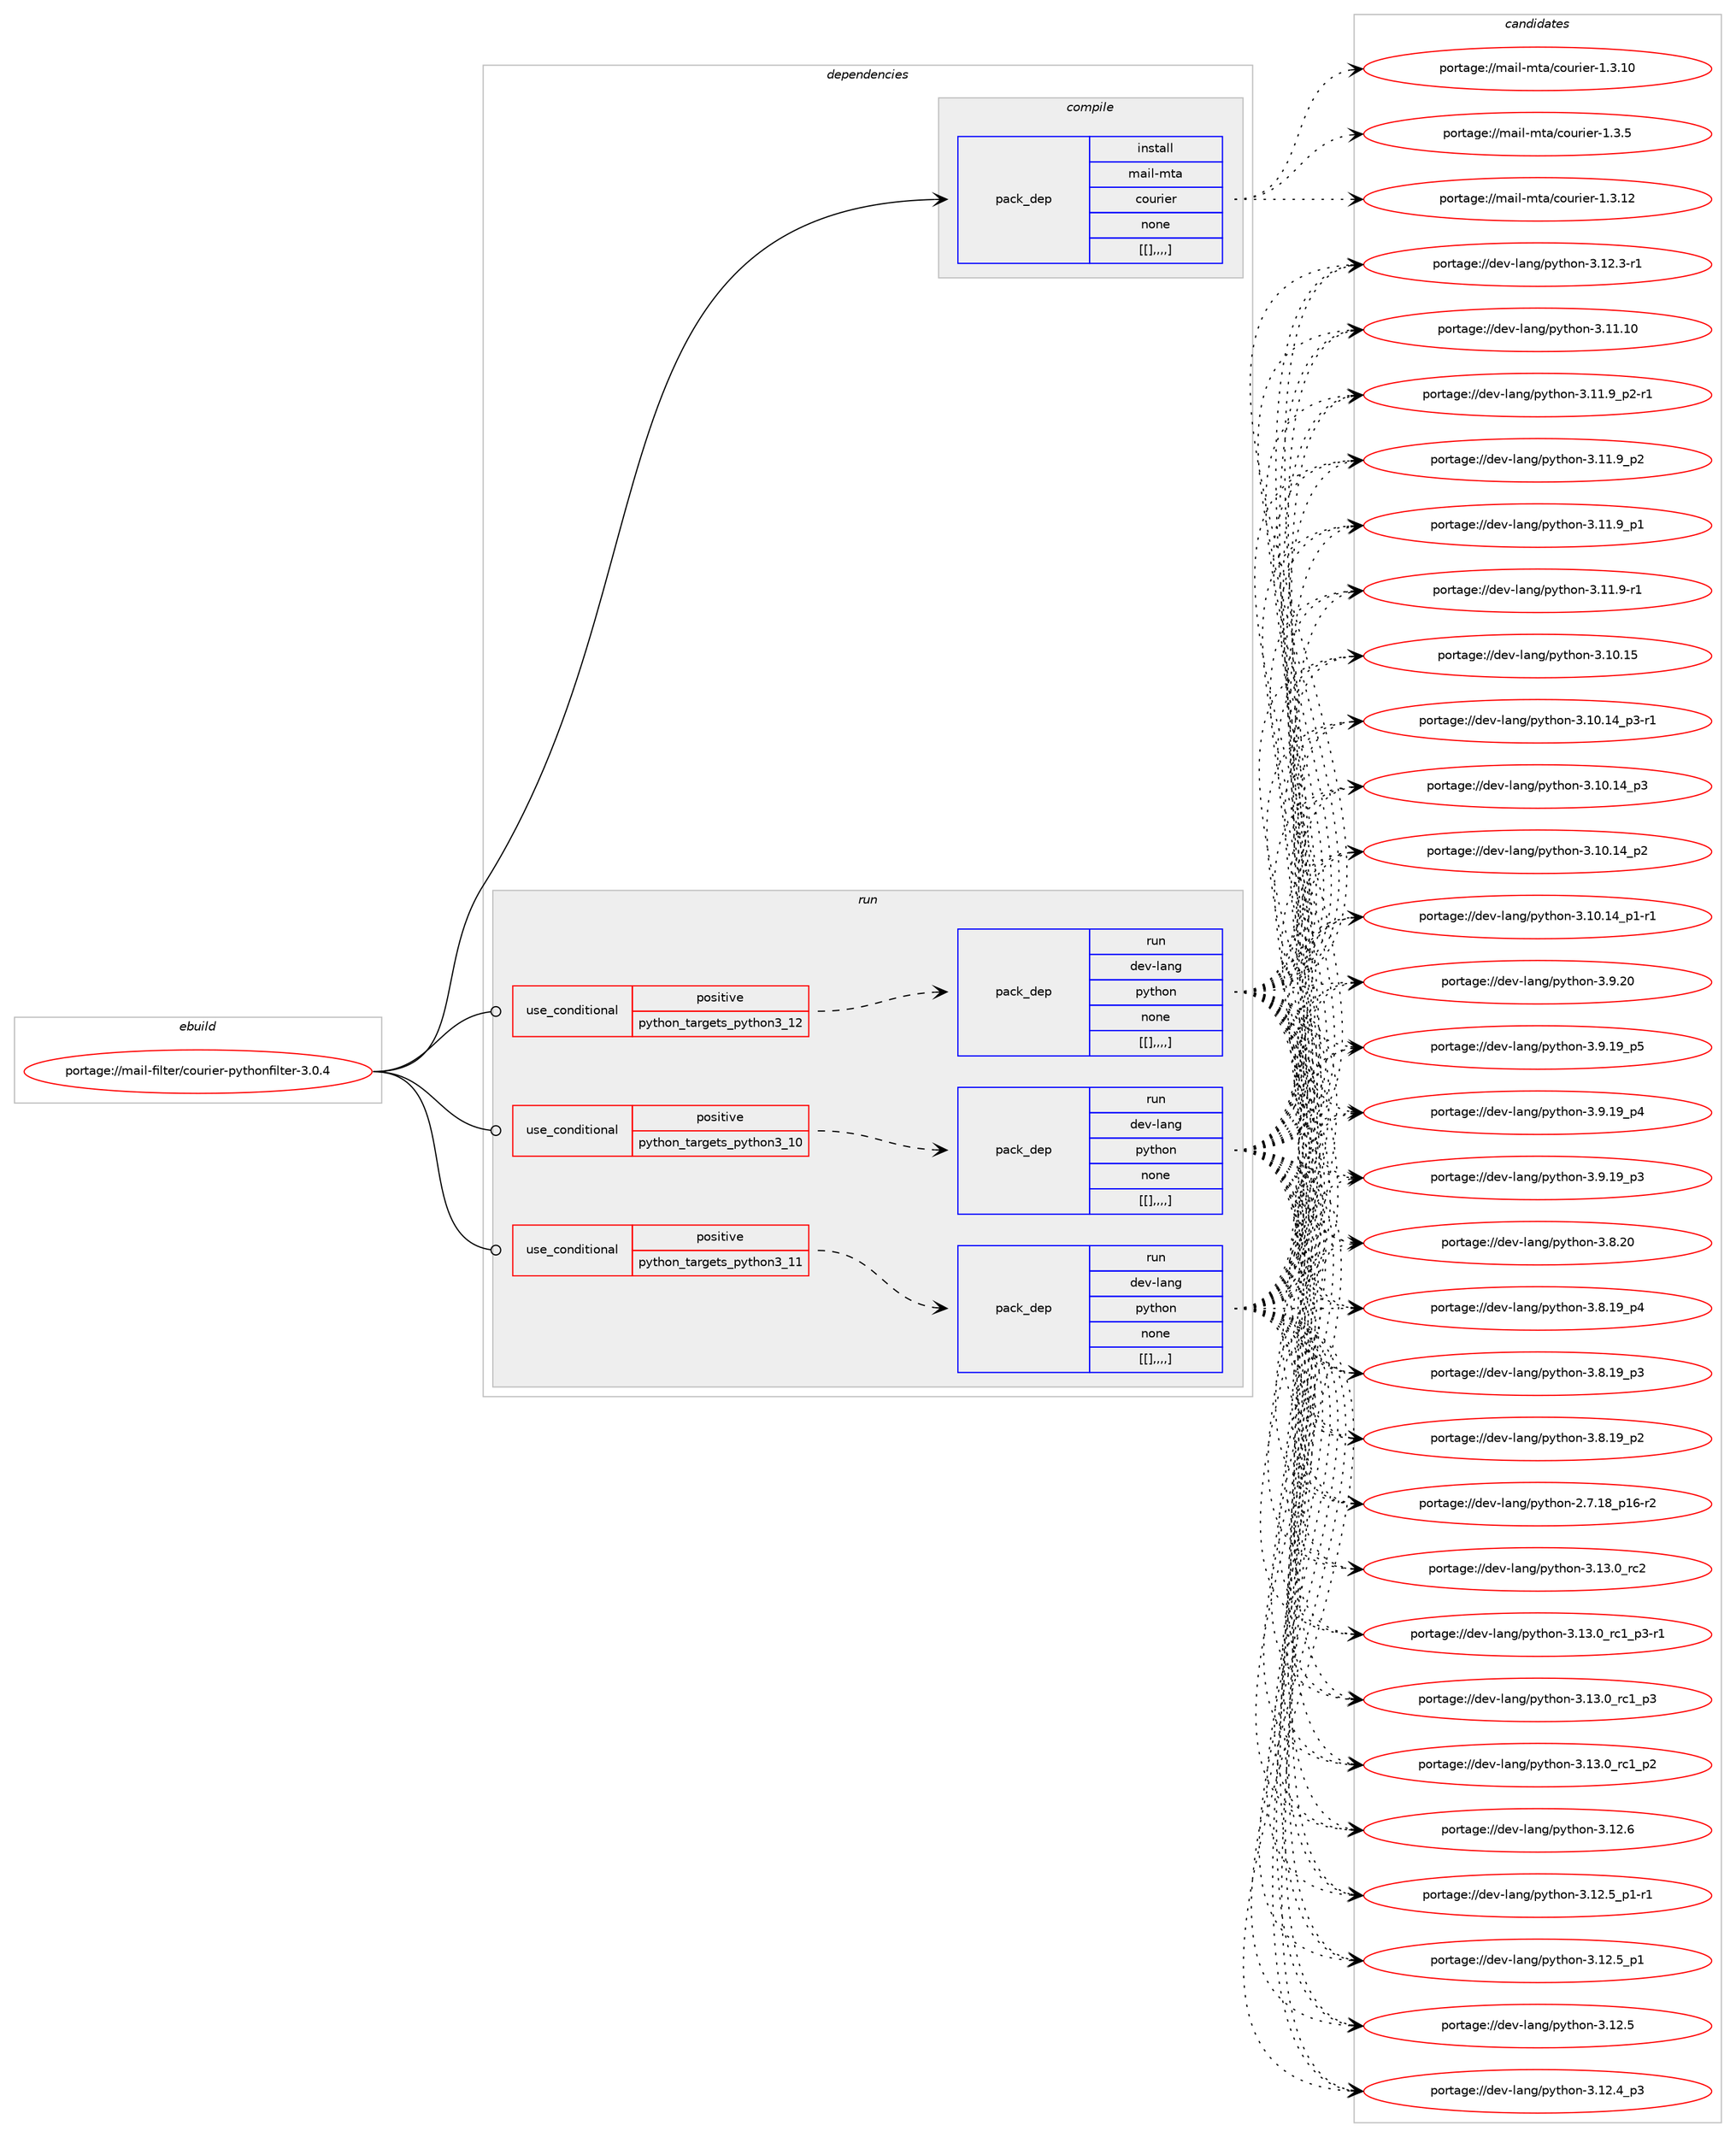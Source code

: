 digraph prolog {

# *************
# Graph options
# *************

newrank=true;
concentrate=true;
compound=true;
graph [rankdir=LR,fontname=Helvetica,fontsize=10,ranksep=1.5];#, ranksep=2.5, nodesep=0.2];
edge  [arrowhead=vee];
node  [fontname=Helvetica,fontsize=10];

# **********
# The ebuild
# **********

subgraph cluster_leftcol {
color=gray;
label=<<i>ebuild</i>>;
id [label="portage://mail-filter/courier-pythonfilter-3.0.4", color=red, width=4, href="../mail-filter/courier-pythonfilter-3.0.4.svg"];
}

# ****************
# The dependencies
# ****************

subgraph cluster_midcol {
color=gray;
label=<<i>dependencies</i>>;
subgraph cluster_compile {
fillcolor="#eeeeee";
style=filled;
label=<<i>compile</i>>;
subgraph pack217206 {
dependency292285 [label=<<TABLE BORDER="0" CELLBORDER="1" CELLSPACING="0" CELLPADDING="4" WIDTH="220"><TR><TD ROWSPAN="6" CELLPADDING="30">pack_dep</TD></TR><TR><TD WIDTH="110">install</TD></TR><TR><TD>mail-mta</TD></TR><TR><TD>courier</TD></TR><TR><TD>none</TD></TR><TR><TD>[[],,,,]</TD></TR></TABLE>>, shape=none, color=blue];
}
id:e -> dependency292285:w [weight=20,style="solid",arrowhead="vee"];
}
subgraph cluster_compileandrun {
fillcolor="#eeeeee";
style=filled;
label=<<i>compile and run</i>>;
}
subgraph cluster_run {
fillcolor="#eeeeee";
style=filled;
label=<<i>run</i>>;
subgraph cond72653 {
dependency292286 [label=<<TABLE BORDER="0" CELLBORDER="1" CELLSPACING="0" CELLPADDING="4"><TR><TD ROWSPAN="3" CELLPADDING="10">use_conditional</TD></TR><TR><TD>positive</TD></TR><TR><TD>python_targets_python3_10</TD></TR></TABLE>>, shape=none, color=red];
subgraph pack217207 {
dependency292287 [label=<<TABLE BORDER="0" CELLBORDER="1" CELLSPACING="0" CELLPADDING="4" WIDTH="220"><TR><TD ROWSPAN="6" CELLPADDING="30">pack_dep</TD></TR><TR><TD WIDTH="110">run</TD></TR><TR><TD>dev-lang</TD></TR><TR><TD>python</TD></TR><TR><TD>none</TD></TR><TR><TD>[[],,,,]</TD></TR></TABLE>>, shape=none, color=blue];
}
dependency292286:e -> dependency292287:w [weight=20,style="dashed",arrowhead="vee"];
}
id:e -> dependency292286:w [weight=20,style="solid",arrowhead="odot"];
subgraph cond72654 {
dependency292288 [label=<<TABLE BORDER="0" CELLBORDER="1" CELLSPACING="0" CELLPADDING="4"><TR><TD ROWSPAN="3" CELLPADDING="10">use_conditional</TD></TR><TR><TD>positive</TD></TR><TR><TD>python_targets_python3_11</TD></TR></TABLE>>, shape=none, color=red];
subgraph pack217208 {
dependency292289 [label=<<TABLE BORDER="0" CELLBORDER="1" CELLSPACING="0" CELLPADDING="4" WIDTH="220"><TR><TD ROWSPAN="6" CELLPADDING="30">pack_dep</TD></TR><TR><TD WIDTH="110">run</TD></TR><TR><TD>dev-lang</TD></TR><TR><TD>python</TD></TR><TR><TD>none</TD></TR><TR><TD>[[],,,,]</TD></TR></TABLE>>, shape=none, color=blue];
}
dependency292288:e -> dependency292289:w [weight=20,style="dashed",arrowhead="vee"];
}
id:e -> dependency292288:w [weight=20,style="solid",arrowhead="odot"];
subgraph cond72655 {
dependency292290 [label=<<TABLE BORDER="0" CELLBORDER="1" CELLSPACING="0" CELLPADDING="4"><TR><TD ROWSPAN="3" CELLPADDING="10">use_conditional</TD></TR><TR><TD>positive</TD></TR><TR><TD>python_targets_python3_12</TD></TR></TABLE>>, shape=none, color=red];
subgraph pack217209 {
dependency292291 [label=<<TABLE BORDER="0" CELLBORDER="1" CELLSPACING="0" CELLPADDING="4" WIDTH="220"><TR><TD ROWSPAN="6" CELLPADDING="30">pack_dep</TD></TR><TR><TD WIDTH="110">run</TD></TR><TR><TD>dev-lang</TD></TR><TR><TD>python</TD></TR><TR><TD>none</TD></TR><TR><TD>[[],,,,]</TD></TR></TABLE>>, shape=none, color=blue];
}
dependency292290:e -> dependency292291:w [weight=20,style="dashed",arrowhead="vee"];
}
id:e -> dependency292290:w [weight=20,style="solid",arrowhead="odot"];
}
}

# **************
# The candidates
# **************

subgraph cluster_choices {
rank=same;
color=gray;
label=<<i>candidates</i>>;

subgraph choice217206 {
color=black;
nodesep=1;
choice109971051084510911697479911111711410510111445494651464950 [label="portage://mail-mta/courier-1.3.12", color=red, width=4,href="../mail-mta/courier-1.3.12.svg"];
choice109971051084510911697479911111711410510111445494651464948 [label="portage://mail-mta/courier-1.3.10", color=red, width=4,href="../mail-mta/courier-1.3.10.svg"];
choice1099710510845109116974799111117114105101114454946514653 [label="portage://mail-mta/courier-1.3.5", color=red, width=4,href="../mail-mta/courier-1.3.5.svg"];
dependency292285:e -> choice109971051084510911697479911111711410510111445494651464950:w [style=dotted,weight="100"];
dependency292285:e -> choice109971051084510911697479911111711410510111445494651464948:w [style=dotted,weight="100"];
dependency292285:e -> choice1099710510845109116974799111117114105101114454946514653:w [style=dotted,weight="100"];
}
subgraph choice217207 {
color=black;
nodesep=1;
choice10010111845108971101034711212111610411111045514649514648951149950 [label="portage://dev-lang/python-3.13.0_rc2", color=red, width=4,href="../dev-lang/python-3.13.0_rc2.svg"];
choice1001011184510897110103471121211161041111104551464951464895114994995112514511449 [label="portage://dev-lang/python-3.13.0_rc1_p3-r1", color=red, width=4,href="../dev-lang/python-3.13.0_rc1_p3-r1.svg"];
choice100101118451089711010347112121116104111110455146495146489511499499511251 [label="portage://dev-lang/python-3.13.0_rc1_p3", color=red, width=4,href="../dev-lang/python-3.13.0_rc1_p3.svg"];
choice100101118451089711010347112121116104111110455146495146489511499499511250 [label="portage://dev-lang/python-3.13.0_rc1_p2", color=red, width=4,href="../dev-lang/python-3.13.0_rc1_p2.svg"];
choice10010111845108971101034711212111610411111045514649504654 [label="portage://dev-lang/python-3.12.6", color=red, width=4,href="../dev-lang/python-3.12.6.svg"];
choice1001011184510897110103471121211161041111104551464950465395112494511449 [label="portage://dev-lang/python-3.12.5_p1-r1", color=red, width=4,href="../dev-lang/python-3.12.5_p1-r1.svg"];
choice100101118451089711010347112121116104111110455146495046539511249 [label="portage://dev-lang/python-3.12.5_p1", color=red, width=4,href="../dev-lang/python-3.12.5_p1.svg"];
choice10010111845108971101034711212111610411111045514649504653 [label="portage://dev-lang/python-3.12.5", color=red, width=4,href="../dev-lang/python-3.12.5.svg"];
choice100101118451089711010347112121116104111110455146495046529511251 [label="portage://dev-lang/python-3.12.4_p3", color=red, width=4,href="../dev-lang/python-3.12.4_p3.svg"];
choice100101118451089711010347112121116104111110455146495046514511449 [label="portage://dev-lang/python-3.12.3-r1", color=red, width=4,href="../dev-lang/python-3.12.3-r1.svg"];
choice1001011184510897110103471121211161041111104551464949464948 [label="portage://dev-lang/python-3.11.10", color=red, width=4,href="../dev-lang/python-3.11.10.svg"];
choice1001011184510897110103471121211161041111104551464949465795112504511449 [label="portage://dev-lang/python-3.11.9_p2-r1", color=red, width=4,href="../dev-lang/python-3.11.9_p2-r1.svg"];
choice100101118451089711010347112121116104111110455146494946579511250 [label="portage://dev-lang/python-3.11.9_p2", color=red, width=4,href="../dev-lang/python-3.11.9_p2.svg"];
choice100101118451089711010347112121116104111110455146494946579511249 [label="portage://dev-lang/python-3.11.9_p1", color=red, width=4,href="../dev-lang/python-3.11.9_p1.svg"];
choice100101118451089711010347112121116104111110455146494946574511449 [label="portage://dev-lang/python-3.11.9-r1", color=red, width=4,href="../dev-lang/python-3.11.9-r1.svg"];
choice1001011184510897110103471121211161041111104551464948464953 [label="portage://dev-lang/python-3.10.15", color=red, width=4,href="../dev-lang/python-3.10.15.svg"];
choice100101118451089711010347112121116104111110455146494846495295112514511449 [label="portage://dev-lang/python-3.10.14_p3-r1", color=red, width=4,href="../dev-lang/python-3.10.14_p3-r1.svg"];
choice10010111845108971101034711212111610411111045514649484649529511251 [label="portage://dev-lang/python-3.10.14_p3", color=red, width=4,href="../dev-lang/python-3.10.14_p3.svg"];
choice10010111845108971101034711212111610411111045514649484649529511250 [label="portage://dev-lang/python-3.10.14_p2", color=red, width=4,href="../dev-lang/python-3.10.14_p2.svg"];
choice100101118451089711010347112121116104111110455146494846495295112494511449 [label="portage://dev-lang/python-3.10.14_p1-r1", color=red, width=4,href="../dev-lang/python-3.10.14_p1-r1.svg"];
choice10010111845108971101034711212111610411111045514657465048 [label="portage://dev-lang/python-3.9.20", color=red, width=4,href="../dev-lang/python-3.9.20.svg"];
choice100101118451089711010347112121116104111110455146574649579511253 [label="portage://dev-lang/python-3.9.19_p5", color=red, width=4,href="../dev-lang/python-3.9.19_p5.svg"];
choice100101118451089711010347112121116104111110455146574649579511252 [label="portage://dev-lang/python-3.9.19_p4", color=red, width=4,href="../dev-lang/python-3.9.19_p4.svg"];
choice100101118451089711010347112121116104111110455146574649579511251 [label="portage://dev-lang/python-3.9.19_p3", color=red, width=4,href="../dev-lang/python-3.9.19_p3.svg"];
choice10010111845108971101034711212111610411111045514656465048 [label="portage://dev-lang/python-3.8.20", color=red, width=4,href="../dev-lang/python-3.8.20.svg"];
choice100101118451089711010347112121116104111110455146564649579511252 [label="portage://dev-lang/python-3.8.19_p4", color=red, width=4,href="../dev-lang/python-3.8.19_p4.svg"];
choice100101118451089711010347112121116104111110455146564649579511251 [label="portage://dev-lang/python-3.8.19_p3", color=red, width=4,href="../dev-lang/python-3.8.19_p3.svg"];
choice100101118451089711010347112121116104111110455146564649579511250 [label="portage://dev-lang/python-3.8.19_p2", color=red, width=4,href="../dev-lang/python-3.8.19_p2.svg"];
choice100101118451089711010347112121116104111110455046554649569511249544511450 [label="portage://dev-lang/python-2.7.18_p16-r2", color=red, width=4,href="../dev-lang/python-2.7.18_p16-r2.svg"];
dependency292287:e -> choice10010111845108971101034711212111610411111045514649514648951149950:w [style=dotted,weight="100"];
dependency292287:e -> choice1001011184510897110103471121211161041111104551464951464895114994995112514511449:w [style=dotted,weight="100"];
dependency292287:e -> choice100101118451089711010347112121116104111110455146495146489511499499511251:w [style=dotted,weight="100"];
dependency292287:e -> choice100101118451089711010347112121116104111110455146495146489511499499511250:w [style=dotted,weight="100"];
dependency292287:e -> choice10010111845108971101034711212111610411111045514649504654:w [style=dotted,weight="100"];
dependency292287:e -> choice1001011184510897110103471121211161041111104551464950465395112494511449:w [style=dotted,weight="100"];
dependency292287:e -> choice100101118451089711010347112121116104111110455146495046539511249:w [style=dotted,weight="100"];
dependency292287:e -> choice10010111845108971101034711212111610411111045514649504653:w [style=dotted,weight="100"];
dependency292287:e -> choice100101118451089711010347112121116104111110455146495046529511251:w [style=dotted,weight="100"];
dependency292287:e -> choice100101118451089711010347112121116104111110455146495046514511449:w [style=dotted,weight="100"];
dependency292287:e -> choice1001011184510897110103471121211161041111104551464949464948:w [style=dotted,weight="100"];
dependency292287:e -> choice1001011184510897110103471121211161041111104551464949465795112504511449:w [style=dotted,weight="100"];
dependency292287:e -> choice100101118451089711010347112121116104111110455146494946579511250:w [style=dotted,weight="100"];
dependency292287:e -> choice100101118451089711010347112121116104111110455146494946579511249:w [style=dotted,weight="100"];
dependency292287:e -> choice100101118451089711010347112121116104111110455146494946574511449:w [style=dotted,weight="100"];
dependency292287:e -> choice1001011184510897110103471121211161041111104551464948464953:w [style=dotted,weight="100"];
dependency292287:e -> choice100101118451089711010347112121116104111110455146494846495295112514511449:w [style=dotted,weight="100"];
dependency292287:e -> choice10010111845108971101034711212111610411111045514649484649529511251:w [style=dotted,weight="100"];
dependency292287:e -> choice10010111845108971101034711212111610411111045514649484649529511250:w [style=dotted,weight="100"];
dependency292287:e -> choice100101118451089711010347112121116104111110455146494846495295112494511449:w [style=dotted,weight="100"];
dependency292287:e -> choice10010111845108971101034711212111610411111045514657465048:w [style=dotted,weight="100"];
dependency292287:e -> choice100101118451089711010347112121116104111110455146574649579511253:w [style=dotted,weight="100"];
dependency292287:e -> choice100101118451089711010347112121116104111110455146574649579511252:w [style=dotted,weight="100"];
dependency292287:e -> choice100101118451089711010347112121116104111110455146574649579511251:w [style=dotted,weight="100"];
dependency292287:e -> choice10010111845108971101034711212111610411111045514656465048:w [style=dotted,weight="100"];
dependency292287:e -> choice100101118451089711010347112121116104111110455146564649579511252:w [style=dotted,weight="100"];
dependency292287:e -> choice100101118451089711010347112121116104111110455146564649579511251:w [style=dotted,weight="100"];
dependency292287:e -> choice100101118451089711010347112121116104111110455146564649579511250:w [style=dotted,weight="100"];
dependency292287:e -> choice100101118451089711010347112121116104111110455046554649569511249544511450:w [style=dotted,weight="100"];
}
subgraph choice217208 {
color=black;
nodesep=1;
choice10010111845108971101034711212111610411111045514649514648951149950 [label="portage://dev-lang/python-3.13.0_rc2", color=red, width=4,href="../dev-lang/python-3.13.0_rc2.svg"];
choice1001011184510897110103471121211161041111104551464951464895114994995112514511449 [label="portage://dev-lang/python-3.13.0_rc1_p3-r1", color=red, width=4,href="../dev-lang/python-3.13.0_rc1_p3-r1.svg"];
choice100101118451089711010347112121116104111110455146495146489511499499511251 [label="portage://dev-lang/python-3.13.0_rc1_p3", color=red, width=4,href="../dev-lang/python-3.13.0_rc1_p3.svg"];
choice100101118451089711010347112121116104111110455146495146489511499499511250 [label="portage://dev-lang/python-3.13.0_rc1_p2", color=red, width=4,href="../dev-lang/python-3.13.0_rc1_p2.svg"];
choice10010111845108971101034711212111610411111045514649504654 [label="portage://dev-lang/python-3.12.6", color=red, width=4,href="../dev-lang/python-3.12.6.svg"];
choice1001011184510897110103471121211161041111104551464950465395112494511449 [label="portage://dev-lang/python-3.12.5_p1-r1", color=red, width=4,href="../dev-lang/python-3.12.5_p1-r1.svg"];
choice100101118451089711010347112121116104111110455146495046539511249 [label="portage://dev-lang/python-3.12.5_p1", color=red, width=4,href="../dev-lang/python-3.12.5_p1.svg"];
choice10010111845108971101034711212111610411111045514649504653 [label="portage://dev-lang/python-3.12.5", color=red, width=4,href="../dev-lang/python-3.12.5.svg"];
choice100101118451089711010347112121116104111110455146495046529511251 [label="portage://dev-lang/python-3.12.4_p3", color=red, width=4,href="../dev-lang/python-3.12.4_p3.svg"];
choice100101118451089711010347112121116104111110455146495046514511449 [label="portage://dev-lang/python-3.12.3-r1", color=red, width=4,href="../dev-lang/python-3.12.3-r1.svg"];
choice1001011184510897110103471121211161041111104551464949464948 [label="portage://dev-lang/python-3.11.10", color=red, width=4,href="../dev-lang/python-3.11.10.svg"];
choice1001011184510897110103471121211161041111104551464949465795112504511449 [label="portage://dev-lang/python-3.11.9_p2-r1", color=red, width=4,href="../dev-lang/python-3.11.9_p2-r1.svg"];
choice100101118451089711010347112121116104111110455146494946579511250 [label="portage://dev-lang/python-3.11.9_p2", color=red, width=4,href="../dev-lang/python-3.11.9_p2.svg"];
choice100101118451089711010347112121116104111110455146494946579511249 [label="portage://dev-lang/python-3.11.9_p1", color=red, width=4,href="../dev-lang/python-3.11.9_p1.svg"];
choice100101118451089711010347112121116104111110455146494946574511449 [label="portage://dev-lang/python-3.11.9-r1", color=red, width=4,href="../dev-lang/python-3.11.9-r1.svg"];
choice1001011184510897110103471121211161041111104551464948464953 [label="portage://dev-lang/python-3.10.15", color=red, width=4,href="../dev-lang/python-3.10.15.svg"];
choice100101118451089711010347112121116104111110455146494846495295112514511449 [label="portage://dev-lang/python-3.10.14_p3-r1", color=red, width=4,href="../dev-lang/python-3.10.14_p3-r1.svg"];
choice10010111845108971101034711212111610411111045514649484649529511251 [label="portage://dev-lang/python-3.10.14_p3", color=red, width=4,href="../dev-lang/python-3.10.14_p3.svg"];
choice10010111845108971101034711212111610411111045514649484649529511250 [label="portage://dev-lang/python-3.10.14_p2", color=red, width=4,href="../dev-lang/python-3.10.14_p2.svg"];
choice100101118451089711010347112121116104111110455146494846495295112494511449 [label="portage://dev-lang/python-3.10.14_p1-r1", color=red, width=4,href="../dev-lang/python-3.10.14_p1-r1.svg"];
choice10010111845108971101034711212111610411111045514657465048 [label="portage://dev-lang/python-3.9.20", color=red, width=4,href="../dev-lang/python-3.9.20.svg"];
choice100101118451089711010347112121116104111110455146574649579511253 [label="portage://dev-lang/python-3.9.19_p5", color=red, width=4,href="../dev-lang/python-3.9.19_p5.svg"];
choice100101118451089711010347112121116104111110455146574649579511252 [label="portage://dev-lang/python-3.9.19_p4", color=red, width=4,href="../dev-lang/python-3.9.19_p4.svg"];
choice100101118451089711010347112121116104111110455146574649579511251 [label="portage://dev-lang/python-3.9.19_p3", color=red, width=4,href="../dev-lang/python-3.9.19_p3.svg"];
choice10010111845108971101034711212111610411111045514656465048 [label="portage://dev-lang/python-3.8.20", color=red, width=4,href="../dev-lang/python-3.8.20.svg"];
choice100101118451089711010347112121116104111110455146564649579511252 [label="portage://dev-lang/python-3.8.19_p4", color=red, width=4,href="../dev-lang/python-3.8.19_p4.svg"];
choice100101118451089711010347112121116104111110455146564649579511251 [label="portage://dev-lang/python-3.8.19_p3", color=red, width=4,href="../dev-lang/python-3.8.19_p3.svg"];
choice100101118451089711010347112121116104111110455146564649579511250 [label="portage://dev-lang/python-3.8.19_p2", color=red, width=4,href="../dev-lang/python-3.8.19_p2.svg"];
choice100101118451089711010347112121116104111110455046554649569511249544511450 [label="portage://dev-lang/python-2.7.18_p16-r2", color=red, width=4,href="../dev-lang/python-2.7.18_p16-r2.svg"];
dependency292289:e -> choice10010111845108971101034711212111610411111045514649514648951149950:w [style=dotted,weight="100"];
dependency292289:e -> choice1001011184510897110103471121211161041111104551464951464895114994995112514511449:w [style=dotted,weight="100"];
dependency292289:e -> choice100101118451089711010347112121116104111110455146495146489511499499511251:w [style=dotted,weight="100"];
dependency292289:e -> choice100101118451089711010347112121116104111110455146495146489511499499511250:w [style=dotted,weight="100"];
dependency292289:e -> choice10010111845108971101034711212111610411111045514649504654:w [style=dotted,weight="100"];
dependency292289:e -> choice1001011184510897110103471121211161041111104551464950465395112494511449:w [style=dotted,weight="100"];
dependency292289:e -> choice100101118451089711010347112121116104111110455146495046539511249:w [style=dotted,weight="100"];
dependency292289:e -> choice10010111845108971101034711212111610411111045514649504653:w [style=dotted,weight="100"];
dependency292289:e -> choice100101118451089711010347112121116104111110455146495046529511251:w [style=dotted,weight="100"];
dependency292289:e -> choice100101118451089711010347112121116104111110455146495046514511449:w [style=dotted,weight="100"];
dependency292289:e -> choice1001011184510897110103471121211161041111104551464949464948:w [style=dotted,weight="100"];
dependency292289:e -> choice1001011184510897110103471121211161041111104551464949465795112504511449:w [style=dotted,weight="100"];
dependency292289:e -> choice100101118451089711010347112121116104111110455146494946579511250:w [style=dotted,weight="100"];
dependency292289:e -> choice100101118451089711010347112121116104111110455146494946579511249:w [style=dotted,weight="100"];
dependency292289:e -> choice100101118451089711010347112121116104111110455146494946574511449:w [style=dotted,weight="100"];
dependency292289:e -> choice1001011184510897110103471121211161041111104551464948464953:w [style=dotted,weight="100"];
dependency292289:e -> choice100101118451089711010347112121116104111110455146494846495295112514511449:w [style=dotted,weight="100"];
dependency292289:e -> choice10010111845108971101034711212111610411111045514649484649529511251:w [style=dotted,weight="100"];
dependency292289:e -> choice10010111845108971101034711212111610411111045514649484649529511250:w [style=dotted,weight="100"];
dependency292289:e -> choice100101118451089711010347112121116104111110455146494846495295112494511449:w [style=dotted,weight="100"];
dependency292289:e -> choice10010111845108971101034711212111610411111045514657465048:w [style=dotted,weight="100"];
dependency292289:e -> choice100101118451089711010347112121116104111110455146574649579511253:w [style=dotted,weight="100"];
dependency292289:e -> choice100101118451089711010347112121116104111110455146574649579511252:w [style=dotted,weight="100"];
dependency292289:e -> choice100101118451089711010347112121116104111110455146574649579511251:w [style=dotted,weight="100"];
dependency292289:e -> choice10010111845108971101034711212111610411111045514656465048:w [style=dotted,weight="100"];
dependency292289:e -> choice100101118451089711010347112121116104111110455146564649579511252:w [style=dotted,weight="100"];
dependency292289:e -> choice100101118451089711010347112121116104111110455146564649579511251:w [style=dotted,weight="100"];
dependency292289:e -> choice100101118451089711010347112121116104111110455146564649579511250:w [style=dotted,weight="100"];
dependency292289:e -> choice100101118451089711010347112121116104111110455046554649569511249544511450:w [style=dotted,weight="100"];
}
subgraph choice217209 {
color=black;
nodesep=1;
choice10010111845108971101034711212111610411111045514649514648951149950 [label="portage://dev-lang/python-3.13.0_rc2", color=red, width=4,href="../dev-lang/python-3.13.0_rc2.svg"];
choice1001011184510897110103471121211161041111104551464951464895114994995112514511449 [label="portage://dev-lang/python-3.13.0_rc1_p3-r1", color=red, width=4,href="../dev-lang/python-3.13.0_rc1_p3-r1.svg"];
choice100101118451089711010347112121116104111110455146495146489511499499511251 [label="portage://dev-lang/python-3.13.0_rc1_p3", color=red, width=4,href="../dev-lang/python-3.13.0_rc1_p3.svg"];
choice100101118451089711010347112121116104111110455146495146489511499499511250 [label="portage://dev-lang/python-3.13.0_rc1_p2", color=red, width=4,href="../dev-lang/python-3.13.0_rc1_p2.svg"];
choice10010111845108971101034711212111610411111045514649504654 [label="portage://dev-lang/python-3.12.6", color=red, width=4,href="../dev-lang/python-3.12.6.svg"];
choice1001011184510897110103471121211161041111104551464950465395112494511449 [label="portage://dev-lang/python-3.12.5_p1-r1", color=red, width=4,href="../dev-lang/python-3.12.5_p1-r1.svg"];
choice100101118451089711010347112121116104111110455146495046539511249 [label="portage://dev-lang/python-3.12.5_p1", color=red, width=4,href="../dev-lang/python-3.12.5_p1.svg"];
choice10010111845108971101034711212111610411111045514649504653 [label="portage://dev-lang/python-3.12.5", color=red, width=4,href="../dev-lang/python-3.12.5.svg"];
choice100101118451089711010347112121116104111110455146495046529511251 [label="portage://dev-lang/python-3.12.4_p3", color=red, width=4,href="../dev-lang/python-3.12.4_p3.svg"];
choice100101118451089711010347112121116104111110455146495046514511449 [label="portage://dev-lang/python-3.12.3-r1", color=red, width=4,href="../dev-lang/python-3.12.3-r1.svg"];
choice1001011184510897110103471121211161041111104551464949464948 [label="portage://dev-lang/python-3.11.10", color=red, width=4,href="../dev-lang/python-3.11.10.svg"];
choice1001011184510897110103471121211161041111104551464949465795112504511449 [label="portage://dev-lang/python-3.11.9_p2-r1", color=red, width=4,href="../dev-lang/python-3.11.9_p2-r1.svg"];
choice100101118451089711010347112121116104111110455146494946579511250 [label="portage://dev-lang/python-3.11.9_p2", color=red, width=4,href="../dev-lang/python-3.11.9_p2.svg"];
choice100101118451089711010347112121116104111110455146494946579511249 [label="portage://dev-lang/python-3.11.9_p1", color=red, width=4,href="../dev-lang/python-3.11.9_p1.svg"];
choice100101118451089711010347112121116104111110455146494946574511449 [label="portage://dev-lang/python-3.11.9-r1", color=red, width=4,href="../dev-lang/python-3.11.9-r1.svg"];
choice1001011184510897110103471121211161041111104551464948464953 [label="portage://dev-lang/python-3.10.15", color=red, width=4,href="../dev-lang/python-3.10.15.svg"];
choice100101118451089711010347112121116104111110455146494846495295112514511449 [label="portage://dev-lang/python-3.10.14_p3-r1", color=red, width=4,href="../dev-lang/python-3.10.14_p3-r1.svg"];
choice10010111845108971101034711212111610411111045514649484649529511251 [label="portage://dev-lang/python-3.10.14_p3", color=red, width=4,href="../dev-lang/python-3.10.14_p3.svg"];
choice10010111845108971101034711212111610411111045514649484649529511250 [label="portage://dev-lang/python-3.10.14_p2", color=red, width=4,href="../dev-lang/python-3.10.14_p2.svg"];
choice100101118451089711010347112121116104111110455146494846495295112494511449 [label="portage://dev-lang/python-3.10.14_p1-r1", color=red, width=4,href="../dev-lang/python-3.10.14_p1-r1.svg"];
choice10010111845108971101034711212111610411111045514657465048 [label="portage://dev-lang/python-3.9.20", color=red, width=4,href="../dev-lang/python-3.9.20.svg"];
choice100101118451089711010347112121116104111110455146574649579511253 [label="portage://dev-lang/python-3.9.19_p5", color=red, width=4,href="../dev-lang/python-3.9.19_p5.svg"];
choice100101118451089711010347112121116104111110455146574649579511252 [label="portage://dev-lang/python-3.9.19_p4", color=red, width=4,href="../dev-lang/python-3.9.19_p4.svg"];
choice100101118451089711010347112121116104111110455146574649579511251 [label="portage://dev-lang/python-3.9.19_p3", color=red, width=4,href="../dev-lang/python-3.9.19_p3.svg"];
choice10010111845108971101034711212111610411111045514656465048 [label="portage://dev-lang/python-3.8.20", color=red, width=4,href="../dev-lang/python-3.8.20.svg"];
choice100101118451089711010347112121116104111110455146564649579511252 [label="portage://dev-lang/python-3.8.19_p4", color=red, width=4,href="../dev-lang/python-3.8.19_p4.svg"];
choice100101118451089711010347112121116104111110455146564649579511251 [label="portage://dev-lang/python-3.8.19_p3", color=red, width=4,href="../dev-lang/python-3.8.19_p3.svg"];
choice100101118451089711010347112121116104111110455146564649579511250 [label="portage://dev-lang/python-3.8.19_p2", color=red, width=4,href="../dev-lang/python-3.8.19_p2.svg"];
choice100101118451089711010347112121116104111110455046554649569511249544511450 [label="portage://dev-lang/python-2.7.18_p16-r2", color=red, width=4,href="../dev-lang/python-2.7.18_p16-r2.svg"];
dependency292291:e -> choice10010111845108971101034711212111610411111045514649514648951149950:w [style=dotted,weight="100"];
dependency292291:e -> choice1001011184510897110103471121211161041111104551464951464895114994995112514511449:w [style=dotted,weight="100"];
dependency292291:e -> choice100101118451089711010347112121116104111110455146495146489511499499511251:w [style=dotted,weight="100"];
dependency292291:e -> choice100101118451089711010347112121116104111110455146495146489511499499511250:w [style=dotted,weight="100"];
dependency292291:e -> choice10010111845108971101034711212111610411111045514649504654:w [style=dotted,weight="100"];
dependency292291:e -> choice1001011184510897110103471121211161041111104551464950465395112494511449:w [style=dotted,weight="100"];
dependency292291:e -> choice100101118451089711010347112121116104111110455146495046539511249:w [style=dotted,weight="100"];
dependency292291:e -> choice10010111845108971101034711212111610411111045514649504653:w [style=dotted,weight="100"];
dependency292291:e -> choice100101118451089711010347112121116104111110455146495046529511251:w [style=dotted,weight="100"];
dependency292291:e -> choice100101118451089711010347112121116104111110455146495046514511449:w [style=dotted,weight="100"];
dependency292291:e -> choice1001011184510897110103471121211161041111104551464949464948:w [style=dotted,weight="100"];
dependency292291:e -> choice1001011184510897110103471121211161041111104551464949465795112504511449:w [style=dotted,weight="100"];
dependency292291:e -> choice100101118451089711010347112121116104111110455146494946579511250:w [style=dotted,weight="100"];
dependency292291:e -> choice100101118451089711010347112121116104111110455146494946579511249:w [style=dotted,weight="100"];
dependency292291:e -> choice100101118451089711010347112121116104111110455146494946574511449:w [style=dotted,weight="100"];
dependency292291:e -> choice1001011184510897110103471121211161041111104551464948464953:w [style=dotted,weight="100"];
dependency292291:e -> choice100101118451089711010347112121116104111110455146494846495295112514511449:w [style=dotted,weight="100"];
dependency292291:e -> choice10010111845108971101034711212111610411111045514649484649529511251:w [style=dotted,weight="100"];
dependency292291:e -> choice10010111845108971101034711212111610411111045514649484649529511250:w [style=dotted,weight="100"];
dependency292291:e -> choice100101118451089711010347112121116104111110455146494846495295112494511449:w [style=dotted,weight="100"];
dependency292291:e -> choice10010111845108971101034711212111610411111045514657465048:w [style=dotted,weight="100"];
dependency292291:e -> choice100101118451089711010347112121116104111110455146574649579511253:w [style=dotted,weight="100"];
dependency292291:e -> choice100101118451089711010347112121116104111110455146574649579511252:w [style=dotted,weight="100"];
dependency292291:e -> choice100101118451089711010347112121116104111110455146574649579511251:w [style=dotted,weight="100"];
dependency292291:e -> choice10010111845108971101034711212111610411111045514656465048:w [style=dotted,weight="100"];
dependency292291:e -> choice100101118451089711010347112121116104111110455146564649579511252:w [style=dotted,weight="100"];
dependency292291:e -> choice100101118451089711010347112121116104111110455146564649579511251:w [style=dotted,weight="100"];
dependency292291:e -> choice100101118451089711010347112121116104111110455146564649579511250:w [style=dotted,weight="100"];
dependency292291:e -> choice100101118451089711010347112121116104111110455046554649569511249544511450:w [style=dotted,weight="100"];
}
}

}
